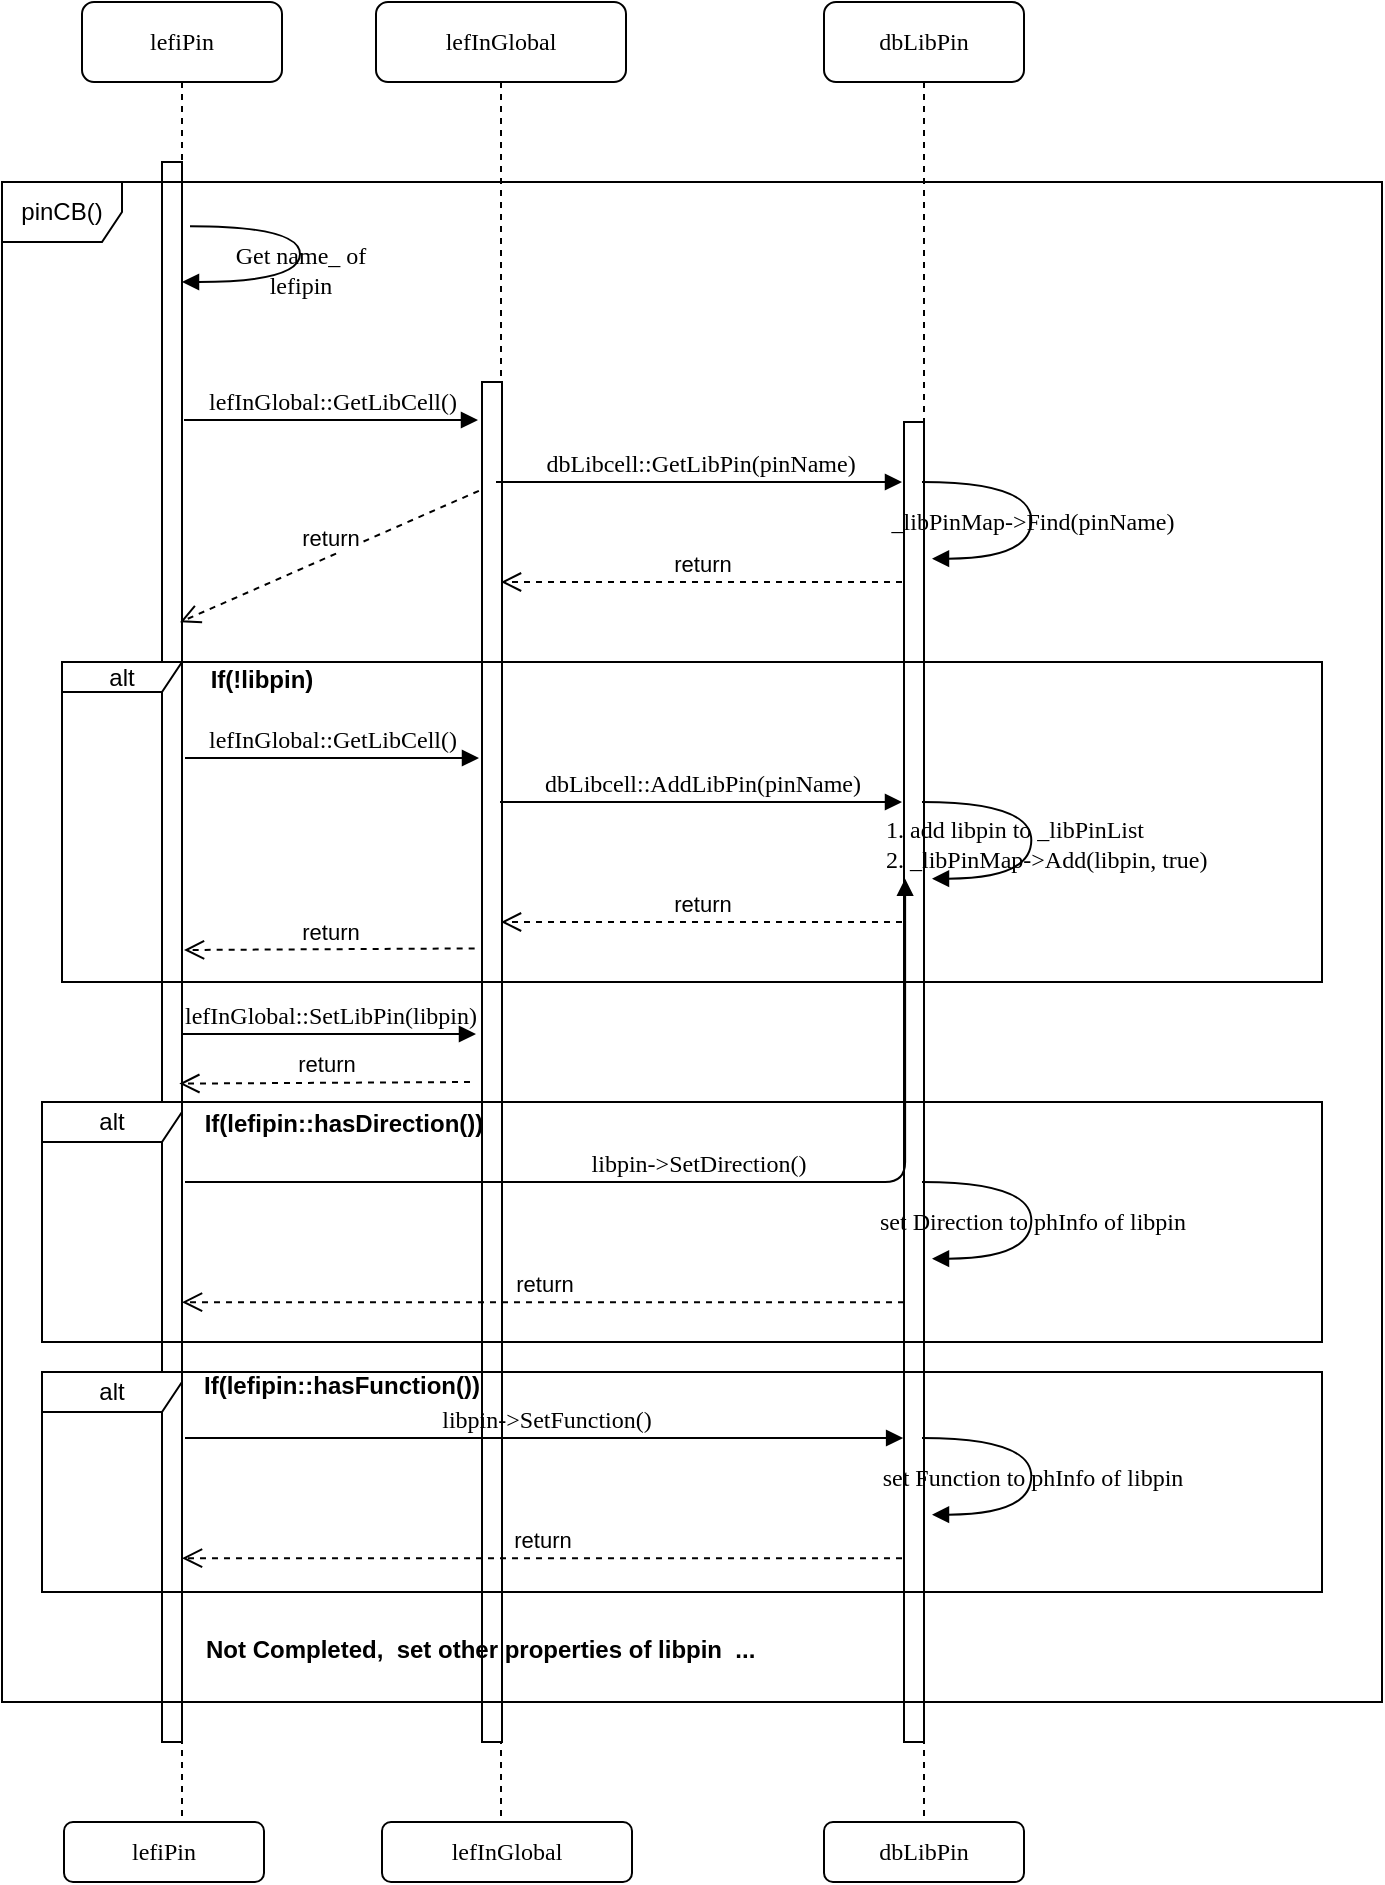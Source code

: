 <mxfile version="14.8.6" type="github">
  <diagram name="Page-1" id="13e1069c-82ec-6db2-03f1-153e76fe0fe0">
    <mxGraphModel dx="1209" dy="626" grid="1" gridSize="10" guides="1" tooltips="1" connect="1" arrows="1" fold="1" page="1" pageScale="1" pageWidth="2336" pageHeight="1654" background="none" math="0" shadow="0">
      <root>
        <mxCell id="0" />
        <mxCell id="1" parent="0" />
        <mxCell id="7baba1c4bc27f4b0-2" value="lefiPin" style="shape=umlLifeline;perimeter=lifelinePerimeter;whiteSpace=wrap;html=1;container=1;collapsible=0;recursiveResize=0;outlineConnect=0;rounded=1;shadow=0;comic=0;labelBackgroundColor=none;strokeWidth=1;fontFamily=Verdana;fontSize=12;align=center;" parent="1" vertex="1">
          <mxGeometry x="240" y="80" width="100" height="930" as="geometry" />
        </mxCell>
        <mxCell id="7baba1c4bc27f4b0-10" value="" style="html=1;points=[];perimeter=orthogonalPerimeter;rounded=0;shadow=0;comic=0;labelBackgroundColor=none;strokeWidth=1;fontFamily=Verdana;fontSize=12;align=center;" parent="7baba1c4bc27f4b0-2" vertex="1">
          <mxGeometry x="40" y="80" width="10" height="790" as="geometry" />
        </mxCell>
        <mxCell id="7baba1c4bc27f4b0-3" value="lefInGlobal" style="shape=umlLifeline;perimeter=lifelinePerimeter;whiteSpace=wrap;html=1;container=1;collapsible=0;recursiveResize=0;outlineConnect=0;rounded=1;shadow=0;comic=0;labelBackgroundColor=none;strokeWidth=1;fontFamily=Verdana;fontSize=12;align=center;" parent="1" vertex="1">
          <mxGeometry x="387" y="80" width="125" height="910" as="geometry" />
        </mxCell>
        <mxCell id="7baba1c4bc27f4b0-13" value="" style="html=1;points=[];perimeter=orthogonalPerimeter;rounded=0;shadow=0;comic=0;labelBackgroundColor=none;strokeWidth=1;fontFamily=Verdana;fontSize=12;align=center;" parent="7baba1c4bc27f4b0-3" vertex="1">
          <mxGeometry x="53" y="190" width="10" height="680" as="geometry" />
        </mxCell>
        <mxCell id="7baba1c4bc27f4b0-4" value="dbLibPin" style="shape=umlLifeline;perimeter=lifelinePerimeter;whiteSpace=wrap;html=1;container=1;collapsible=0;recursiveResize=0;outlineConnect=0;rounded=1;shadow=0;comic=0;labelBackgroundColor=none;strokeWidth=1;fontFamily=Verdana;fontSize=12;align=center;" parent="1" vertex="1">
          <mxGeometry x="611" y="80" width="100" height="920" as="geometry" />
        </mxCell>
        <mxCell id="7baba1c4bc27f4b0-22" value="" style="html=1;points=[];perimeter=orthogonalPerimeter;rounded=0;shadow=0;comic=0;labelBackgroundColor=none;strokeWidth=1;fontFamily=Verdana;fontSize=12;align=center;" parent="1" vertex="1">
          <mxGeometry x="651" y="290" width="10" height="660" as="geometry" />
        </mxCell>
        <mxCell id="d6GwyU90o3NcPy6OCHg7-1" value="Get name_ of&lt;br&gt;lefipin" style="html=1;verticalAlign=bottom;endArrow=block;labelBackgroundColor=none;fontFamily=Verdana;fontSize=12;elbow=vertical;edgeStyle=orthogonalEdgeStyle;curved=1;exitX=1.038;exitY=0.345;exitPerimeter=0;" parent="1" target="7baba1c4bc27f4b0-2" edge="1">
          <mxGeometry x="0.164" y="-11" relative="1" as="geometry">
            <mxPoint x="294.0" y="192.08" as="sourcePoint" />
            <mxPoint x="299" y="230" as="targetPoint" />
            <Array as="points">
              <mxPoint x="349" y="192" />
              <mxPoint x="349" y="220" />
            </Array>
            <mxPoint x="11" y="11" as="offset" />
          </mxGeometry>
        </mxCell>
        <mxCell id="d6GwyU90o3NcPy6OCHg7-14" value="lefInGlobal::GetLibCell()" style="html=1;verticalAlign=bottom;endArrow=block;entryX=0;entryY=0;labelBackgroundColor=none;fontFamily=Verdana;fontSize=12;edgeStyle=elbowEdgeStyle;elbow=vertical;" parent="1" edge="1">
          <mxGeometry relative="1" as="geometry">
            <mxPoint x="291" y="289" as="sourcePoint" />
            <mxPoint x="438" y="289" as="targetPoint" />
            <Array as="points">
              <mxPoint x="411" y="289" />
              <mxPoint x="381" y="272" />
            </Array>
          </mxGeometry>
        </mxCell>
        <mxCell id="d6GwyU90o3NcPy6OCHg7-33" value="return" style="html=1;verticalAlign=bottom;endArrow=open;dashed=1;endSize=8;exitX=-0.156;exitY=0.08;exitDx=0;exitDy=0;exitPerimeter=0;" parent="1" edge="1" source="7baba1c4bc27f4b0-13">
          <mxGeometry relative="1" as="geometry">
            <mxPoint x="430" y="390" as="sourcePoint" />
            <mxPoint x="289" y="390.1" as="targetPoint" />
          </mxGeometry>
        </mxCell>
        <mxCell id="d6GwyU90o3NcPy6OCHg7-35" value="lefInGlobal::GetLibCell()" style="html=1;verticalAlign=bottom;endArrow=block;entryX=0;entryY=0;labelBackgroundColor=none;fontFamily=Verdana;fontSize=12;edgeStyle=elbowEdgeStyle;elbow=vertical;" parent="1" edge="1">
          <mxGeometry relative="1" as="geometry">
            <mxPoint x="291.5" y="458" as="sourcePoint" />
            <mxPoint x="438.5" y="458" as="targetPoint" />
            <Array as="points">
              <mxPoint x="411.5" y="458" />
              <mxPoint x="381.5" y="441" />
            </Array>
          </mxGeometry>
        </mxCell>
        <mxCell id="d6GwyU90o3NcPy6OCHg7-37" value="1. add libpin to _libPinList&lt;br&gt;2. _libPinMap-&amp;gt;Add(libpin, true)" style="html=1;verticalAlign=bottom;endArrow=block;labelBackgroundColor=none;fontFamily=Verdana;fontSize=12;elbow=vertical;edgeStyle=orthogonalEdgeStyle;curved=1;entryX=1;entryY=0.286;entryPerimeter=0;exitX=1.038;exitY=0.345;exitPerimeter=0;align=left;" parent="1" edge="1">
          <mxGeometry x="1" y="-25" relative="1" as="geometry">
            <mxPoint x="660" y="480" as="sourcePoint" />
            <mxPoint x="665" y="518.333" as="targetPoint" />
            <Array as="points">
              <mxPoint x="714.667" y="480" />
              <mxPoint x="714.667" y="518" />
            </Array>
            <mxPoint x="-25" y="25" as="offset" />
          </mxGeometry>
        </mxCell>
        <mxCell id="d6GwyU90o3NcPy6OCHg7-39" value="return" style="html=1;verticalAlign=bottom;endArrow=open;dashed=1;endSize=8;exitX=-0.067;exitY=0.21;exitDx=0;exitDy=0;exitPerimeter=0;" parent="1" edge="1">
          <mxGeometry relative="1" as="geometry">
            <mxPoint x="436.33" y="553.2" as="sourcePoint" />
            <mxPoint x="291" y="554" as="targetPoint" />
          </mxGeometry>
        </mxCell>
        <mxCell id="d6GwyU90o3NcPy6OCHg7-41" value="libpin-&amp;gt;SetDirection()" style="html=1;verticalAlign=bottom;endArrow=block;entryX=0.056;entryY=0.346;labelBackgroundColor=none;fontFamily=Verdana;fontSize=12;edgeStyle=elbowEdgeStyle;elbow=vertical;entryDx=0;entryDy=0;entryPerimeter=0;" parent="1" edge="1" target="7baba1c4bc27f4b0-22">
          <mxGeometry relative="1" as="geometry">
            <mxPoint x="291.5" y="670" as="sourcePoint" />
            <mxPoint x="438.5" y="670" as="targetPoint" />
            <Array as="points">
              <mxPoint x="411.5" y="670" />
              <mxPoint x="381.5" y="653" />
            </Array>
          </mxGeometry>
        </mxCell>
        <mxCell id="d6GwyU90o3NcPy6OCHg7-42" value="return" style="html=1;verticalAlign=bottom;endArrow=open;dashed=1;endSize=8;" parent="1" edge="1" source="7baba1c4bc27f4b0-22">
          <mxGeometry relative="1" as="geometry">
            <mxPoint x="640" y="730" as="sourcePoint" />
            <mxPoint x="290" y="730.1" as="targetPoint" />
          </mxGeometry>
        </mxCell>
        <mxCell id="d6GwyU90o3NcPy6OCHg7-43" value="set Direction to phInfo of libpin" style="html=1;verticalAlign=bottom;endArrow=block;labelBackgroundColor=none;fontFamily=Verdana;fontSize=12;elbow=vertical;edgeStyle=orthogonalEdgeStyle;curved=1;entryX=1;entryY=0.286;entryPerimeter=0;exitX=1.038;exitY=0.345;exitPerimeter=0;" parent="1" edge="1">
          <mxGeometry x="0.173" relative="1" as="geometry">
            <mxPoint x="660" y="670" as="sourcePoint" />
            <mxPoint x="665" y="708.333" as="targetPoint" />
            <Array as="points">
              <mxPoint x="714.667" y="670" />
              <mxPoint x="714.667" y="708" />
            </Array>
            <mxPoint as="offset" />
          </mxGeometry>
        </mxCell>
        <mxCell id="d6GwyU90o3NcPy6OCHg7-109" value="&lt;span style=&quot;font-family: &amp;#34;verdana&amp;#34;&quot;&gt;lefiPin&lt;/span&gt;" style="rounded=1;whiteSpace=wrap;html=1;" parent="1" vertex="1">
          <mxGeometry x="231" y="990" width="100" height="30" as="geometry" />
        </mxCell>
        <mxCell id="d6GwyU90o3NcPy6OCHg7-111" value="&lt;span style=&quot;font-family: &amp;#34;verdana&amp;#34;&quot;&gt;dbLibPin&lt;/span&gt;" style="rounded=1;whiteSpace=wrap;html=1;" parent="1" vertex="1">
          <mxGeometry x="611" y="990" width="100" height="30" as="geometry" />
        </mxCell>
        <mxCell id="jsPoMwJ-k1pLlY7Xi_0r-1" value="dbLibcell::GetLibPin(pinName)" style="html=1;verticalAlign=bottom;endArrow=block;labelBackgroundColor=none;fontFamily=Verdana;fontSize=12;edgeStyle=elbowEdgeStyle;elbow=vertical;" edge="1" parent="1">
          <mxGeometry relative="1" as="geometry">
            <mxPoint x="447" y="320" as="sourcePoint" />
            <mxPoint x="650" y="320" as="targetPoint" />
            <Array as="points">
              <mxPoint x="567" y="320" />
              <mxPoint x="537" y="303" />
            </Array>
          </mxGeometry>
        </mxCell>
        <mxCell id="jsPoMwJ-k1pLlY7Xi_0r-3" value="_libPinMap-&amp;gt;Find(pinName)" style="html=1;verticalAlign=bottom;endArrow=block;labelBackgroundColor=none;fontFamily=Verdana;fontSize=12;elbow=vertical;edgeStyle=orthogonalEdgeStyle;curved=1;entryX=1;entryY=0.286;entryPerimeter=0;exitX=1.038;exitY=0.345;exitPerimeter=0;" edge="1" parent="1">
          <mxGeometry x="0.173" relative="1" as="geometry">
            <mxPoint x="660" y="320" as="sourcePoint" />
            <mxPoint x="665" y="358.333" as="targetPoint" />
            <Array as="points">
              <mxPoint x="714.667" y="320" />
              <mxPoint x="714.667" y="358" />
            </Array>
            <mxPoint as="offset" />
          </mxGeometry>
        </mxCell>
        <mxCell id="jsPoMwJ-k1pLlY7Xi_0r-4" value="return" style="html=1;verticalAlign=bottom;endArrow=open;dashed=1;endSize=8;" edge="1" parent="1" target="7baba1c4bc27f4b0-3">
          <mxGeometry relative="1" as="geometry">
            <mxPoint x="650" y="370" as="sourcePoint" />
            <mxPoint x="507" y="370" as="targetPoint" />
            <Array as="points">
              <mxPoint x="610" y="370" />
            </Array>
          </mxGeometry>
        </mxCell>
        <mxCell id="jsPoMwJ-k1pLlY7Xi_0r-8" value="dbLibcell::AddLibPin(pinName)" style="html=1;verticalAlign=bottom;endArrow=block;labelBackgroundColor=none;fontFamily=Verdana;fontSize=12;edgeStyle=elbowEdgeStyle;elbow=vertical;" edge="1" parent="1">
          <mxGeometry relative="1" as="geometry">
            <mxPoint x="449" y="480" as="sourcePoint" />
            <mxPoint x="650" y="480" as="targetPoint" />
            <Array as="points">
              <mxPoint x="569" y="480" />
              <mxPoint x="539" y="463" />
            </Array>
          </mxGeometry>
        </mxCell>
        <mxCell id="jsPoMwJ-k1pLlY7Xi_0r-9" value="return" style="html=1;verticalAlign=bottom;endArrow=open;dashed=1;endSize=8;" edge="1" parent="1">
          <mxGeometry relative="1" as="geometry">
            <mxPoint x="650" y="540" as="sourcePoint" />
            <mxPoint x="449.5" y="540" as="targetPoint" />
            <Array as="points">
              <mxPoint x="613" y="540" />
            </Array>
          </mxGeometry>
        </mxCell>
        <mxCell id="jsPoMwJ-k1pLlY7Xi_0r-10" value="lefInGlobal::SetLibPin(libpin)" style="html=1;verticalAlign=bottom;endArrow=block;entryX=0;entryY=0;labelBackgroundColor=none;fontFamily=Verdana;fontSize=12;edgeStyle=elbowEdgeStyle;elbow=vertical;" edge="1" parent="1">
          <mxGeometry relative="1" as="geometry">
            <mxPoint x="290" y="596" as="sourcePoint" />
            <mxPoint x="437" y="596" as="targetPoint" />
            <Array as="points">
              <mxPoint x="410" y="596" />
              <mxPoint x="380" y="579" />
            </Array>
          </mxGeometry>
        </mxCell>
        <mxCell id="jsPoMwJ-k1pLlY7Xi_0r-11" value="return" style="html=1;verticalAlign=bottom;endArrow=open;dashed=1;endSize=8;exitX=-0.067;exitY=0.21;exitDx=0;exitDy=0;exitPerimeter=0;" edge="1" parent="1">
          <mxGeometry relative="1" as="geometry">
            <mxPoint x="434.0" y="620" as="sourcePoint" />
            <mxPoint x="288.67" y="620.8" as="targetPoint" />
          </mxGeometry>
        </mxCell>
        <mxCell id="jsPoMwJ-k1pLlY7Xi_0r-15" value="libpin-&amp;gt;SetFunction()" style="html=1;verticalAlign=bottom;endArrow=block;entryX=0.056;entryY=0.346;labelBackgroundColor=none;fontFamily=Verdana;fontSize=12;edgeStyle=elbowEdgeStyle;elbow=vertical;entryDx=0;entryDy=0;entryPerimeter=0;" edge="1" parent="1">
          <mxGeometry relative="1" as="geometry">
            <mxPoint x="291.5" y="798" as="sourcePoint" />
            <mxPoint x="650.56" y="798.6" as="targetPoint" />
            <Array as="points">
              <mxPoint x="411.5" y="798" />
              <mxPoint x="381.5" y="781" />
            </Array>
          </mxGeometry>
        </mxCell>
        <mxCell id="jsPoMwJ-k1pLlY7Xi_0r-16" value="return" style="html=1;verticalAlign=bottom;endArrow=open;dashed=1;endSize=8;" edge="1" parent="1">
          <mxGeometry relative="1" as="geometry">
            <mxPoint x="650" y="858.1" as="sourcePoint" />
            <mxPoint x="290" y="858.1" as="targetPoint" />
          </mxGeometry>
        </mxCell>
        <mxCell id="jsPoMwJ-k1pLlY7Xi_0r-17" value="set Function to phInfo of libpin" style="html=1;verticalAlign=bottom;endArrow=block;labelBackgroundColor=none;fontFamily=Verdana;fontSize=12;elbow=vertical;edgeStyle=orthogonalEdgeStyle;curved=1;entryX=1;entryY=0.286;entryPerimeter=0;exitX=1.038;exitY=0.345;exitPerimeter=0;" edge="1" parent="1">
          <mxGeometry x="0.173" relative="1" as="geometry">
            <mxPoint x="660" y="798" as="sourcePoint" />
            <mxPoint x="665" y="836.333" as="targetPoint" />
            <Array as="points">
              <mxPoint x="714.667" y="798" />
              <mxPoint x="714.667" y="836" />
            </Array>
            <mxPoint as="offset" />
          </mxGeometry>
        </mxCell>
        <mxCell id="jsPoMwJ-k1pLlY7Xi_0r-21" value="&lt;b&gt;Not Completed,&amp;nbsp; set other properties of libpin&amp;nbsp; ...&lt;/b&gt;" style="text;whiteSpace=wrap;html=1;" vertex="1" parent="1">
          <mxGeometry x="300" y="890" width="330" height="30" as="geometry" />
        </mxCell>
        <mxCell id="jsPoMwJ-k1pLlY7Xi_0r-22" value="alt" style="shape=umlFrame;whiteSpace=wrap;html=1;width=60;height=15;" vertex="1" parent="1">
          <mxGeometry x="230" y="410" width="630" height="160" as="geometry" />
        </mxCell>
        <mxCell id="jsPoMwJ-k1pLlY7Xi_0r-23" value="If(!libpin)" style="text;align=center;fontStyle=1;verticalAlign=middle;spacingLeft=3;spacingRight=3;strokeColor=none;rotatable=0;points=[[0,0.5],[1,0.5]];portConstraint=eastwest;" vertex="1" parent="1">
          <mxGeometry x="290" y="410" width="80" height="16" as="geometry" />
        </mxCell>
        <mxCell id="jsPoMwJ-k1pLlY7Xi_0r-25" value="alt" style="shape=umlFrame;whiteSpace=wrap;html=1;width=70;height=20;" vertex="1" parent="1">
          <mxGeometry x="220" y="630" width="640" height="120" as="geometry" />
        </mxCell>
        <mxCell id="jsPoMwJ-k1pLlY7Xi_0r-27" value="If(lefipin::hasDirection())" style="text;align=center;fontStyle=1;verticalAlign=middle;spacingLeft=3;spacingRight=3;strokeColor=none;rotatable=0;points=[[0,0.5],[1,0.5]];portConstraint=eastwest;" vertex="1" parent="1">
          <mxGeometry x="331" y="632" width="80" height="16" as="geometry" />
        </mxCell>
        <mxCell id="jsPoMwJ-k1pLlY7Xi_0r-28" value="alt" style="shape=umlFrame;whiteSpace=wrap;html=1;width=70;height=20;" vertex="1" parent="1">
          <mxGeometry x="220" y="765" width="640" height="110" as="geometry" />
        </mxCell>
        <mxCell id="jsPoMwJ-k1pLlY7Xi_0r-29" value="If(lefipin::hasFunction())" style="text;align=center;fontStyle=1;verticalAlign=middle;spacingLeft=3;spacingRight=3;strokeColor=none;rotatable=0;points=[[0,0.5],[1,0.5]];portConstraint=eastwest;" vertex="1" parent="1">
          <mxGeometry x="330" y="763" width="80" height="16" as="geometry" />
        </mxCell>
        <mxCell id="jsPoMwJ-k1pLlY7Xi_0r-30" value="pinCB()" style="shape=umlFrame;whiteSpace=wrap;html=1;" vertex="1" parent="1">
          <mxGeometry x="200" y="170" width="690" height="760" as="geometry" />
        </mxCell>
        <mxCell id="d6GwyU90o3NcPy6OCHg7-110" value="&lt;span style=&quot;font-family: &amp;#34;verdana&amp;#34;&quot;&gt;lefInGlobal&lt;/span&gt;" style="rounded=1;whiteSpace=wrap;html=1;" parent="1" vertex="1">
          <mxGeometry x="390" y="990" width="125" height="30" as="geometry" />
        </mxCell>
      </root>
    </mxGraphModel>
  </diagram>
</mxfile>
